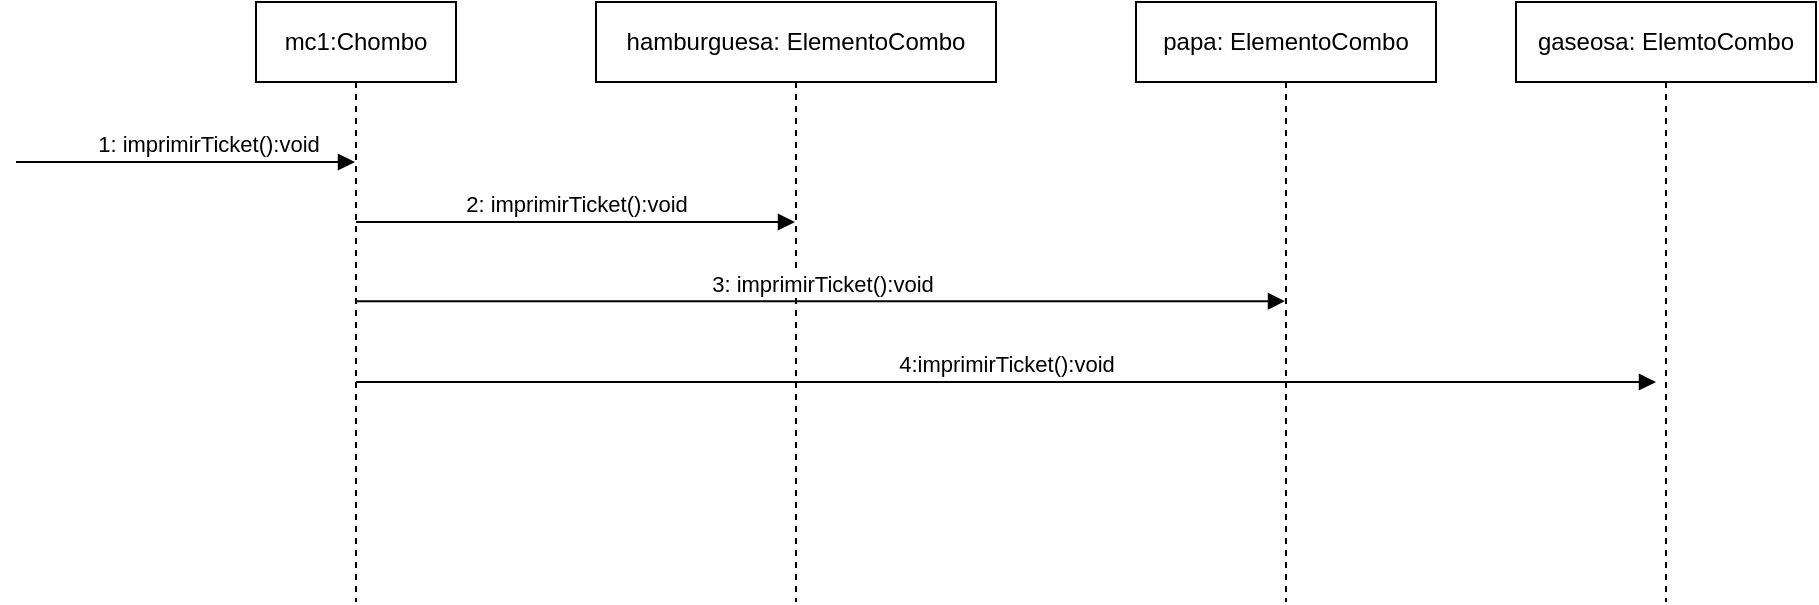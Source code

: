 <mxfile version="24.2.5" type="google">
  <diagram name="Page-1" id="2YBvvXClWsGukQMizWep">
    <mxGraphModel grid="1" page="1" gridSize="10" guides="1" tooltips="1" connect="1" arrows="1" fold="1" pageScale="1" pageWidth="850" pageHeight="1100" math="0" shadow="0">
      <root>
        <mxCell id="0" />
        <mxCell id="1" parent="0" />
        <mxCell id="Boh8ph-WTrrNEsizd-jZ-2" value="1: imprimirTicket():void" style="html=1;verticalAlign=bottom;endArrow=block;curved=0;rounded=0;" edge="1" parent="1" target="Boh8ph-WTrrNEsizd-jZ-3">
          <mxGeometry x="0.129" width="80" relative="1" as="geometry">
            <mxPoint x="10" y="110" as="sourcePoint" />
            <mxPoint x="169.5" y="110" as="targetPoint" />
            <Array as="points">
              <mxPoint x="80" y="110" />
            </Array>
            <mxPoint as="offset" />
          </mxGeometry>
        </mxCell>
        <mxCell id="Boh8ph-WTrrNEsizd-jZ-3" value="mc1:Chombo" style="shape=umlLifeline;perimeter=lifelinePerimeter;whiteSpace=wrap;html=1;container=1;dropTarget=0;collapsible=0;recursiveResize=0;outlineConnect=0;portConstraint=eastwest;newEdgeStyle={&quot;curved&quot;:0,&quot;rounded&quot;:0};" vertex="1" parent="1">
          <mxGeometry x="130" y="30" width="100" height="300" as="geometry" />
        </mxCell>
        <mxCell id="Boh8ph-WTrrNEsizd-jZ-4" value="hamburguesa: ElementoCombo" style="shape=umlLifeline;perimeter=lifelinePerimeter;whiteSpace=wrap;html=1;container=1;dropTarget=0;collapsible=0;recursiveResize=0;outlineConnect=0;portConstraint=eastwest;newEdgeStyle={&quot;curved&quot;:0,&quot;rounded&quot;:0};" vertex="1" parent="1">
          <mxGeometry x="300" y="30" width="200" height="300" as="geometry" />
        </mxCell>
        <mxCell id="Boh8ph-WTrrNEsizd-jZ-11" value="papa: ElementoCombo" style="shape=umlLifeline;perimeter=lifelinePerimeter;whiteSpace=wrap;html=1;container=1;dropTarget=0;collapsible=0;recursiveResize=0;outlineConnect=0;portConstraint=eastwest;newEdgeStyle={&quot;curved&quot;:0,&quot;rounded&quot;:0};" vertex="1" parent="1">
          <mxGeometry x="570" y="30" width="150" height="300" as="geometry" />
        </mxCell>
        <mxCell id="Boh8ph-WTrrNEsizd-jZ-12" value="3: imprimirTicket():void" style="html=1;verticalAlign=bottom;endArrow=block;curved=0;rounded=0;" edge="1" parent="1">
          <mxGeometry width="80" relative="1" as="geometry">
            <mxPoint x="180" y="179.58" as="sourcePoint" />
            <mxPoint x="644.5" y="179.58" as="targetPoint" />
            <Array as="points">
              <mxPoint x="230" y="179.58" />
            </Array>
          </mxGeometry>
        </mxCell>
        <mxCell id="Boh8ph-WTrrNEsizd-jZ-13" value="gaseosa: ElemtoCombo" style="shape=umlLifeline;perimeter=lifelinePerimeter;whiteSpace=wrap;html=1;container=1;dropTarget=0;collapsible=0;recursiveResize=0;outlineConnect=0;portConstraint=eastwest;newEdgeStyle={&quot;curved&quot;:0,&quot;rounded&quot;:0};" vertex="1" parent="1">
          <mxGeometry x="760" y="30" width="150" height="300" as="geometry" />
        </mxCell>
        <mxCell id="Boh8ph-WTrrNEsizd-jZ-14" value="4:imprimirTicket():void" style="html=1;verticalAlign=bottom;endArrow=block;curved=0;rounded=0;" edge="1" parent="1" source="Boh8ph-WTrrNEsizd-jZ-3">
          <mxGeometry width="80" relative="1" as="geometry">
            <mxPoint x="190" y="220" as="sourcePoint" />
            <mxPoint x="830" y="220" as="targetPoint" />
          </mxGeometry>
        </mxCell>
        <mxCell id="Boh8ph-WTrrNEsizd-jZ-15" value="2: imprimirTicket():void" style="html=1;verticalAlign=bottom;endArrow=block;curved=0;rounded=0;" edge="1" parent="1" target="Boh8ph-WTrrNEsizd-jZ-4">
          <mxGeometry width="80" relative="1" as="geometry">
            <mxPoint x="180" y="140" as="sourcePoint" />
            <mxPoint x="260" y="140" as="targetPoint" />
          </mxGeometry>
        </mxCell>
      </root>
    </mxGraphModel>
  </diagram>
</mxfile>
